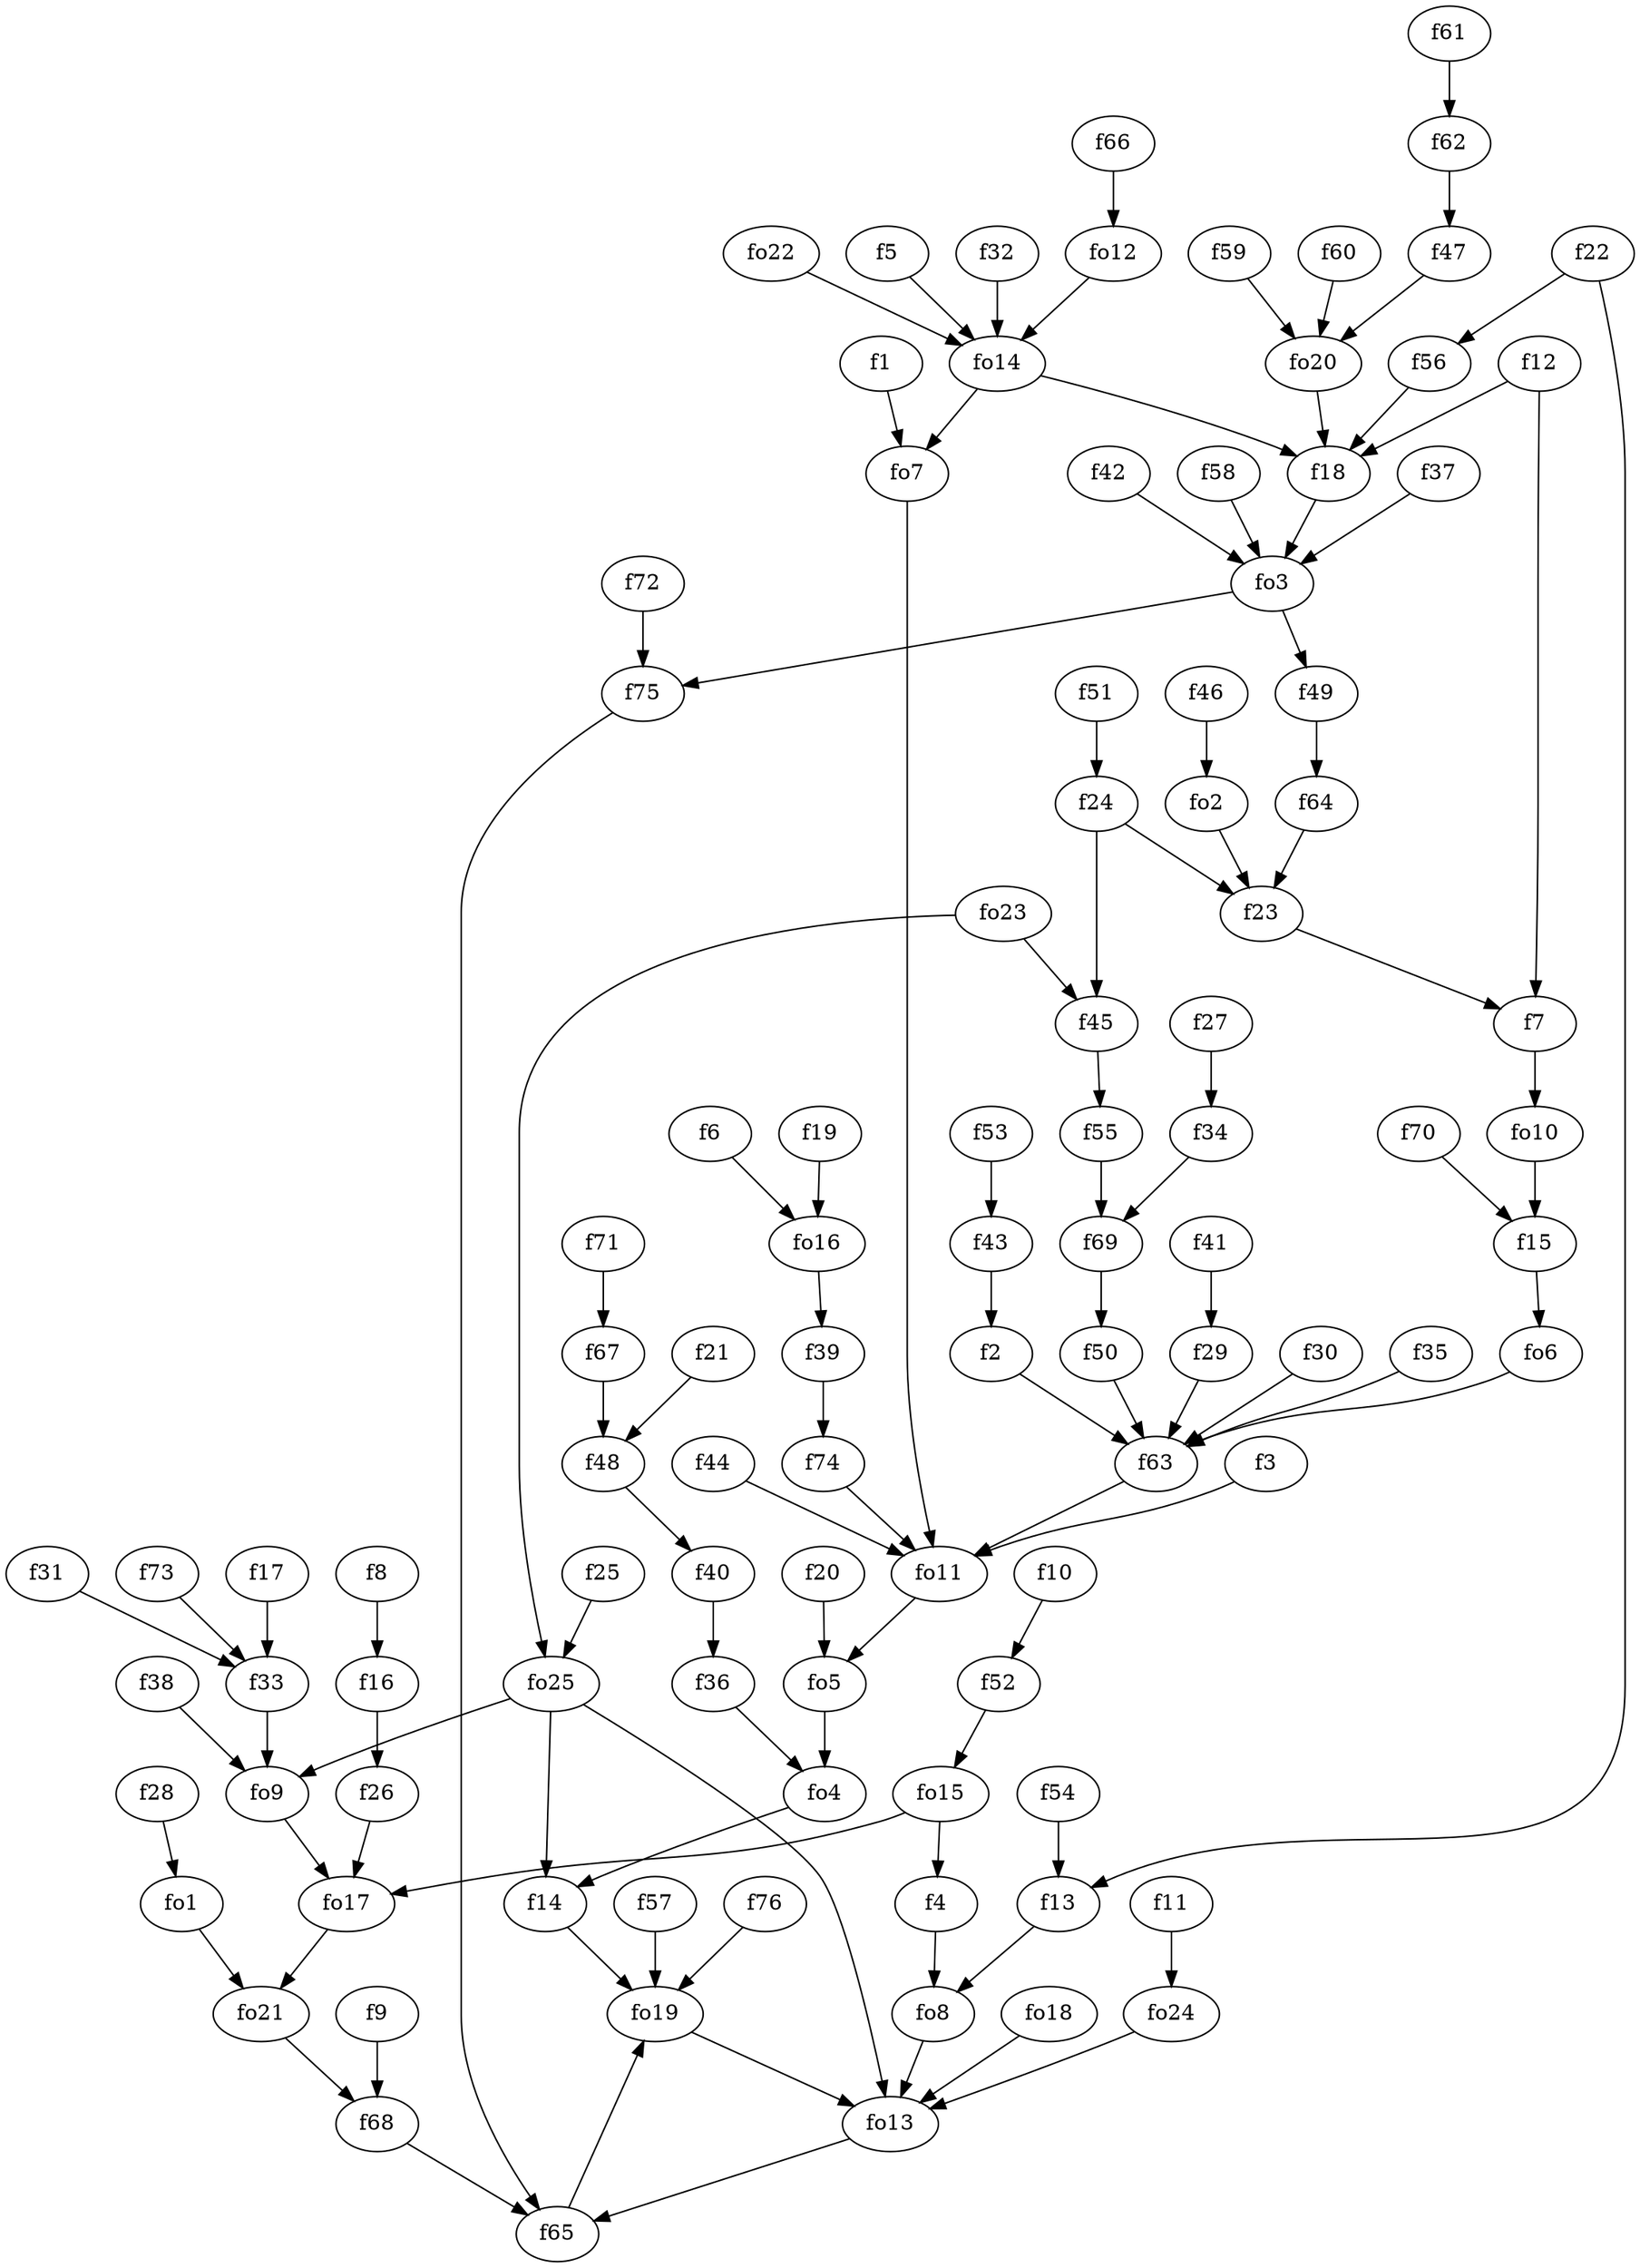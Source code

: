 strict digraph  {
f1;
f2;
f3;
f4;
f5;
f6;
f7;
f8;
f9;
f10;
f11;
f12;
f13;
f14;
f15;
f16;
f17;
f18;
f19;
f20;
f21;
f22;
f23;
f24;
f25;
f26;
f27;
f28;
f29;
f30;
f31;
f32;
f33;
f34;
f35;
f36;
f37;
f38;
f39;
f40;
f41;
f42;
f43;
f44;
f45;
f46;
f47;
f48;
f49;
f50;
f51;
f52;
f53;
f54;
f55;
f56;
f57;
f58;
f59;
f60;
f61;
f62;
f63;
f64;
f65;
f66;
f67;
f68;
f69;
f70;
f71;
f72;
f73;
f74;
f75;
f76;
fo1;
fo2;
fo3;
fo4;
fo5;
fo6;
fo7;
fo8;
fo9;
fo10;
fo11;
fo12;
fo13;
fo14;
fo15;
fo16;
fo17;
fo18;
fo19;
fo20;
fo21;
fo22;
fo23;
fo24;
fo25;
f1 -> fo7  [weight=2];
f2 -> f63  [weight=2];
f3 -> fo11  [weight=2];
f4 -> fo8  [weight=2];
f5 -> fo14  [weight=2];
f6 -> fo16  [weight=2];
f7 -> fo10  [weight=2];
f8 -> f16  [weight=2];
f9 -> f68  [weight=2];
f10 -> f52  [weight=2];
f11 -> fo24  [weight=2];
f12 -> f7  [weight=2];
f12 -> f18  [weight=2];
f13 -> fo8  [weight=2];
f14 -> fo19  [weight=2];
f15 -> fo6  [weight=2];
f16 -> f26  [weight=2];
f17 -> f33  [weight=2];
f18 -> fo3  [weight=2];
f19 -> fo16  [weight=2];
f20 -> fo5  [weight=2];
f21 -> f48  [weight=2];
f22 -> f13  [weight=2];
f22 -> f56  [weight=2];
f23 -> f7  [weight=2];
f24 -> f45  [weight=2];
f24 -> f23  [weight=2];
f25 -> fo25  [weight=2];
f26 -> fo17  [weight=2];
f27 -> f34  [weight=2];
f28 -> fo1  [weight=2];
f29 -> f63  [weight=2];
f30 -> f63  [weight=2];
f31 -> f33  [weight=2];
f32 -> fo14  [weight=2];
f33 -> fo9  [weight=2];
f34 -> f69  [weight=2];
f35 -> f63  [weight=2];
f36 -> fo4  [weight=2];
f37 -> fo3  [weight=2];
f38 -> fo9  [weight=2];
f39 -> f74  [weight=2];
f40 -> f36  [weight=2];
f41 -> f29  [weight=2];
f42 -> fo3  [weight=2];
f43 -> f2  [weight=2];
f44 -> fo11  [weight=2];
f45 -> f55  [weight=2];
f46 -> fo2  [weight=2];
f47 -> fo20  [weight=2];
f48 -> f40  [weight=2];
f49 -> f64  [weight=2];
f50 -> f63  [weight=2];
f51 -> f24  [weight=2];
f52 -> fo15  [weight=2];
f53 -> f43  [weight=2];
f54 -> f13  [weight=2];
f55 -> f69  [weight=2];
f56 -> f18  [weight=2];
f57 -> fo19  [weight=2];
f58 -> fo3  [weight=2];
f59 -> fo20  [weight=2];
f60 -> fo20  [weight=2];
f61 -> f62  [weight=2];
f62 -> f47  [weight=2];
f63 -> fo11  [weight=2];
f64 -> f23  [weight=2];
f65 -> fo19  [weight=2];
f66 -> fo12  [weight=2];
f67 -> f48  [weight=2];
f68 -> f65  [weight=2];
f69 -> f50  [weight=2];
f70 -> f15  [weight=2];
f71 -> f67  [weight=2];
f72 -> f75  [weight=2];
f73 -> f33  [weight=2];
f74 -> fo11  [weight=2];
f75 -> f65  [weight=2];
f76 -> fo19  [weight=2];
fo1 -> fo21  [weight=2];
fo2 -> f23  [weight=2];
fo3 -> f75  [weight=2];
fo3 -> f49  [weight=2];
fo4 -> f14  [weight=2];
fo5 -> fo4  [weight=2];
fo6 -> f63  [weight=2];
fo7 -> fo11  [weight=2];
fo8 -> fo13  [weight=2];
fo9 -> fo17  [weight=2];
fo10 -> f15  [weight=2];
fo11 -> fo5  [weight=2];
fo12 -> fo14  [weight=2];
fo13 -> f65  [weight=2];
fo14 -> f18  [weight=2];
fo14 -> fo7  [weight=2];
fo15 -> f4  [weight=2];
fo15 -> fo17  [weight=2];
fo16 -> f39  [weight=2];
fo17 -> fo21  [weight=2];
fo18 -> fo13  [weight=2];
fo19 -> fo13  [weight=2];
fo20 -> f18  [weight=2];
fo21 -> f68  [weight=2];
fo22 -> fo14  [weight=2];
fo23 -> fo25  [weight=2];
fo23 -> f45  [weight=2];
fo24 -> fo13  [weight=2];
fo25 -> fo13  [weight=2];
fo25 -> fo9  [weight=2];
fo25 -> f14  [weight=2];
}
